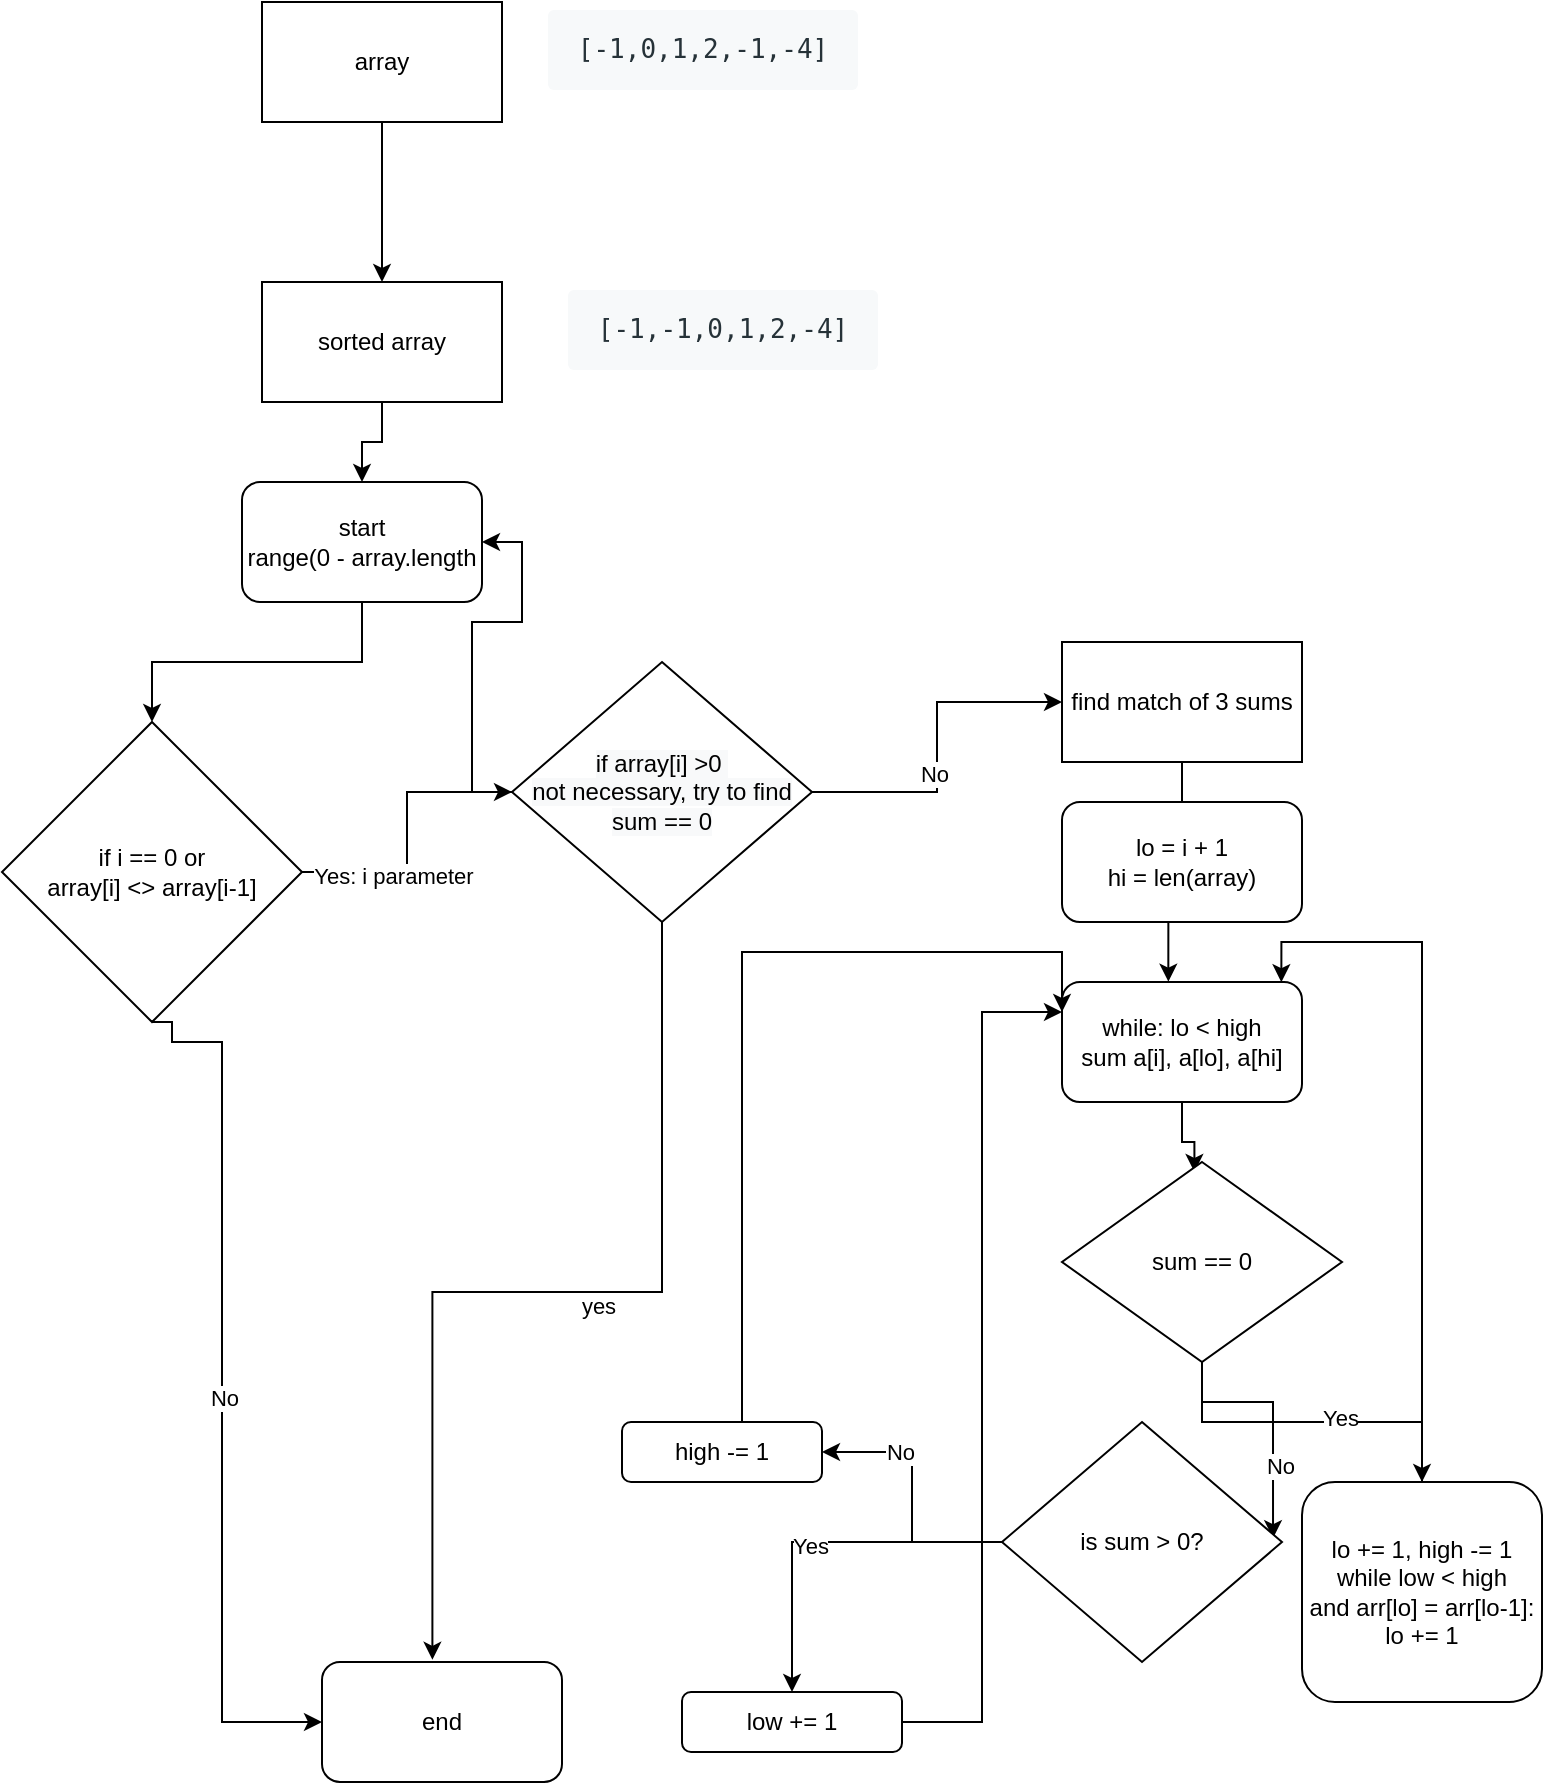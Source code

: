 <mxfile version="13.7.7" type="github">
  <diagram id="O0lDRIMXAkrLMIfufN-n" name="Page-1">
    <mxGraphModel dx="981" dy="514" grid="1" gridSize="10" guides="1" tooltips="1" connect="1" arrows="1" fold="1" page="1" pageScale="1" pageWidth="850" pageHeight="1100" math="0" shadow="0">
      <root>
        <mxCell id="0" />
        <mxCell id="1" parent="0" />
        <mxCell id="FinC79XKJ0Y0x9X4pj8Z-4" style="edgeStyle=orthogonalEdgeStyle;rounded=0;orthogonalLoop=1;jettySize=auto;html=1;entryX=0.5;entryY=0;entryDx=0;entryDy=0;" edge="1" parent="1" source="FinC79XKJ0Y0x9X4pj8Z-1" target="FinC79XKJ0Y0x9X4pj8Z-2">
          <mxGeometry relative="1" as="geometry" />
        </mxCell>
        <mxCell id="FinC79XKJ0Y0x9X4pj8Z-1" value="array" style="rounded=0;whiteSpace=wrap;html=1;" vertex="1" parent="1">
          <mxGeometry x="150" y="140" width="120" height="60" as="geometry" />
        </mxCell>
        <mxCell id="FinC79XKJ0Y0x9X4pj8Z-12" style="edgeStyle=orthogonalEdgeStyle;rounded=0;orthogonalLoop=1;jettySize=auto;html=1;exitX=0.5;exitY=1;exitDx=0;exitDy=0;entryX=0.5;entryY=0;entryDx=0;entryDy=0;" edge="1" parent="1" source="FinC79XKJ0Y0x9X4pj8Z-2" target="FinC79XKJ0Y0x9X4pj8Z-5">
          <mxGeometry relative="1" as="geometry" />
        </mxCell>
        <mxCell id="FinC79XKJ0Y0x9X4pj8Z-2" value="sorted array" style="rounded=0;whiteSpace=wrap;html=1;" vertex="1" parent="1">
          <mxGeometry x="150" y="280" width="120" height="60" as="geometry" />
        </mxCell>
        <mxCell id="FinC79XKJ0Y0x9X4pj8Z-11" style="edgeStyle=orthogonalEdgeStyle;rounded=0;orthogonalLoop=1;jettySize=auto;html=1;entryX=0.5;entryY=0;entryDx=0;entryDy=0;" edge="1" parent="1" source="FinC79XKJ0Y0x9X4pj8Z-5" target="FinC79XKJ0Y0x9X4pj8Z-7">
          <mxGeometry relative="1" as="geometry" />
        </mxCell>
        <mxCell id="FinC79XKJ0Y0x9X4pj8Z-5" value="start&lt;br&gt;range(0 - array.length" style="rounded=1;whiteSpace=wrap;html=1;" vertex="1" parent="1">
          <mxGeometry x="140" y="380" width="120" height="60" as="geometry" />
        </mxCell>
        <mxCell id="FinC79XKJ0Y0x9X4pj8Z-6" value="end" style="rounded=1;whiteSpace=wrap;html=1;" vertex="1" parent="1">
          <mxGeometry x="180" y="970" width="120" height="60" as="geometry" />
        </mxCell>
        <mxCell id="FinC79XKJ0Y0x9X4pj8Z-14" style="edgeStyle=orthogonalEdgeStyle;rounded=0;orthogonalLoop=1;jettySize=auto;html=1;entryX=0;entryY=0.5;entryDx=0;entryDy=0;" edge="1" parent="1" source="FinC79XKJ0Y0x9X4pj8Z-7" target="FinC79XKJ0Y0x9X4pj8Z-16">
          <mxGeometry relative="1" as="geometry" />
        </mxCell>
        <mxCell id="FinC79XKJ0Y0x9X4pj8Z-15" value="Yes: i parameter&amp;nbsp;" style="edgeLabel;html=1;align=center;verticalAlign=middle;resizable=0;points=[];" vertex="1" connectable="0" parent="FinC79XKJ0Y0x9X4pj8Z-14">
          <mxGeometry x="-0.356" y="-2" relative="1" as="geometry">
            <mxPoint as="offset" />
          </mxGeometry>
        </mxCell>
        <mxCell id="FinC79XKJ0Y0x9X4pj8Z-30" style="edgeStyle=orthogonalEdgeStyle;rounded=0;orthogonalLoop=1;jettySize=auto;html=1;entryX=0;entryY=0.5;entryDx=0;entryDy=0;exitX=0.5;exitY=1;exitDx=0;exitDy=0;" edge="1" parent="1" source="FinC79XKJ0Y0x9X4pj8Z-7" target="FinC79XKJ0Y0x9X4pj8Z-6">
          <mxGeometry relative="1" as="geometry">
            <Array as="points">
              <mxPoint x="105" y="650" />
              <mxPoint x="105" y="660" />
              <mxPoint x="130" y="660" />
              <mxPoint x="130" y="1000" />
            </Array>
          </mxGeometry>
        </mxCell>
        <mxCell id="FinC79XKJ0Y0x9X4pj8Z-31" value="No" style="edgeLabel;html=1;align=center;verticalAlign=middle;resizable=0;points=[];" vertex="1" connectable="0" parent="FinC79XKJ0Y0x9X4pj8Z-30">
          <mxGeometry x="0.026" y="1" relative="1" as="geometry">
            <mxPoint as="offset" />
          </mxGeometry>
        </mxCell>
        <mxCell id="FinC79XKJ0Y0x9X4pj8Z-7" value="if i == 0 or&lt;br&gt;array[i] &amp;lt;&amp;gt; array[i-1]" style="rhombus;whiteSpace=wrap;html=1;" vertex="1" parent="1">
          <mxGeometry x="20" y="500" width="150" height="150" as="geometry" />
        </mxCell>
        <mxCell id="FinC79XKJ0Y0x9X4pj8Z-34" style="edgeStyle=orthogonalEdgeStyle;rounded=0;orthogonalLoop=1;jettySize=auto;html=1;entryX=0.443;entryY=-0.003;entryDx=0;entryDy=0;entryPerimeter=0;" edge="1" parent="1" source="FinC79XKJ0Y0x9X4pj8Z-13" target="FinC79XKJ0Y0x9X4pj8Z-27">
          <mxGeometry relative="1" as="geometry" />
        </mxCell>
        <mxCell id="FinC79XKJ0Y0x9X4pj8Z-13" value="find match of 3 sums" style="rounded=0;whiteSpace=wrap;html=1;" vertex="1" parent="1">
          <mxGeometry x="550" y="460" width="120" height="60" as="geometry" />
        </mxCell>
        <mxCell id="FinC79XKJ0Y0x9X4pj8Z-21" style="edgeStyle=orthogonalEdgeStyle;rounded=0;orthogonalLoop=1;jettySize=auto;html=1;entryX=0.46;entryY=-0.018;entryDx=0;entryDy=0;entryPerimeter=0;" edge="1" parent="1" source="FinC79XKJ0Y0x9X4pj8Z-16" target="FinC79XKJ0Y0x9X4pj8Z-6">
          <mxGeometry relative="1" as="geometry" />
        </mxCell>
        <mxCell id="FinC79XKJ0Y0x9X4pj8Z-22" value="yes" style="edgeLabel;html=1;align=center;verticalAlign=middle;resizable=0;points=[];" vertex="1" connectable="0" parent="FinC79XKJ0Y0x9X4pj8Z-21">
          <mxGeometry x="-0.177" y="-20" relative="1" as="geometry">
            <mxPoint x="-18" y="27" as="offset" />
          </mxGeometry>
        </mxCell>
        <mxCell id="FinC79XKJ0Y0x9X4pj8Z-24" style="edgeStyle=orthogonalEdgeStyle;rounded=0;orthogonalLoop=1;jettySize=auto;html=1;" edge="1" parent="1" source="FinC79XKJ0Y0x9X4pj8Z-16" target="FinC79XKJ0Y0x9X4pj8Z-13">
          <mxGeometry relative="1" as="geometry" />
        </mxCell>
        <mxCell id="FinC79XKJ0Y0x9X4pj8Z-25" value="No" style="edgeLabel;html=1;align=center;verticalAlign=middle;resizable=0;points=[];" vertex="1" connectable="0" parent="FinC79XKJ0Y0x9X4pj8Z-24">
          <mxGeometry x="-0.291" y="9" relative="1" as="geometry">
            <mxPoint as="offset" />
          </mxGeometry>
        </mxCell>
        <mxCell id="FinC79XKJ0Y0x9X4pj8Z-33" style="edgeStyle=orthogonalEdgeStyle;rounded=0;orthogonalLoop=1;jettySize=auto;html=1;entryX=1;entryY=0.5;entryDx=0;entryDy=0;" edge="1" parent="1" source="FinC79XKJ0Y0x9X4pj8Z-16" target="FinC79XKJ0Y0x9X4pj8Z-5">
          <mxGeometry relative="1" as="geometry" />
        </mxCell>
        <mxCell id="FinC79XKJ0Y0x9X4pj8Z-16" value="&#xa;&#xa;&lt;span style=&quot;color: rgb(0, 0, 0); font-family: helvetica; font-size: 12px; font-style: normal; font-weight: 400; letter-spacing: normal; text-align: center; text-indent: 0px; text-transform: none; word-spacing: 0px; background-color: rgb(248, 249, 250); display: inline; float: none;&quot;&gt;if array[i] &amp;gt;0&amp;nbsp;&lt;/span&gt;&lt;br style=&quot;color: rgb(0, 0, 0); font-family: helvetica; font-size: 12px; font-style: normal; font-weight: 400; letter-spacing: normal; text-align: center; text-indent: 0px; text-transform: none; word-spacing: 0px;&quot;&gt;&lt;span style=&quot;color: rgb(0, 0, 0); font-family: helvetica; font-size: 12px; font-style: normal; font-weight: 400; letter-spacing: normal; text-align: center; text-indent: 0px; text-transform: none; word-spacing: 0px; background-color: rgb(248, 249, 250); display: inline; float: none;&quot;&gt;not necessary, try to find sum == 0&lt;/span&gt;&#xa;&#xa;" style="rhombus;whiteSpace=wrap;html=1;" vertex="1" parent="1">
          <mxGeometry x="275" y="470" width="150" height="130" as="geometry" />
        </mxCell>
        <mxCell id="FinC79XKJ0Y0x9X4pj8Z-39" style="edgeStyle=orthogonalEdgeStyle;rounded=0;orthogonalLoop=1;jettySize=auto;html=1;entryX=0.473;entryY=0.05;entryDx=0;entryDy=0;entryPerimeter=0;" edge="1" parent="1" source="FinC79XKJ0Y0x9X4pj8Z-27" target="FinC79XKJ0Y0x9X4pj8Z-35">
          <mxGeometry relative="1" as="geometry" />
        </mxCell>
        <mxCell id="FinC79XKJ0Y0x9X4pj8Z-27" value="while: lo &amp;lt; high&lt;br&gt;sum a[i], a[lo], a[hi]" style="rounded=1;whiteSpace=wrap;html=1;" vertex="1" parent="1">
          <mxGeometry x="550" y="630" width="120" height="60" as="geometry" />
        </mxCell>
        <mxCell id="FinC79XKJ0Y0x9X4pj8Z-28" value="&lt;pre style=&quot;box-sizing: border-box ; font-family: , &amp;#34;consolas&amp;#34; , &amp;#34;liberation mono&amp;#34; , &amp;#34;menlo&amp;#34; , &amp;#34;courier&amp;#34; , monospace ; font-size: 13px ; margin-top: 0px ; margin-bottom: 1em ; overflow: auto ; background: rgb(247 , 249 , 250) ; padding: 10px 15px ; color: rgb(38 , 50 , 56) ; line-height: 1.6 ; border-radius: 3px&quot;&gt;[-1,0,1,2,-1,-4]&lt;/pre&gt;" style="text;html=1;align=center;verticalAlign=middle;resizable=0;points=[];autosize=1;" vertex="1" parent="1">
          <mxGeometry x="290" y="140" width="160" height="60" as="geometry" />
        </mxCell>
        <mxCell id="FinC79XKJ0Y0x9X4pj8Z-29" value="&lt;pre style=&quot;box-sizing: border-box ; font-family: , &amp;#34;consolas&amp;#34; , &amp;#34;liberation mono&amp;#34; , &amp;#34;menlo&amp;#34; , &amp;#34;courier&amp;#34; , monospace ; font-size: 13px ; margin-top: 0px ; margin-bottom: 1em ; overflow: auto ; background: rgb(247 , 249 , 250) ; padding: 10px 15px ; color: rgb(38 , 50 , 56) ; line-height: 1.6 ; border-radius: 3px&quot;&gt;[-1,-1,0,1,2,-4]&lt;/pre&gt;" style="text;html=1;align=center;verticalAlign=middle;resizable=0;points=[];autosize=1;" vertex="1" parent="1">
          <mxGeometry x="300" y="280" width="160" height="60" as="geometry" />
        </mxCell>
        <mxCell id="FinC79XKJ0Y0x9X4pj8Z-40" style="edgeStyle=orthogonalEdgeStyle;rounded=0;orthogonalLoop=1;jettySize=auto;html=1;" edge="1" parent="1" source="FinC79XKJ0Y0x9X4pj8Z-35" target="FinC79XKJ0Y0x9X4pj8Z-38">
          <mxGeometry relative="1" as="geometry" />
        </mxCell>
        <mxCell id="FinC79XKJ0Y0x9X4pj8Z-43" value="Yes" style="edgeLabel;html=1;align=center;verticalAlign=middle;resizable=0;points=[];" vertex="1" connectable="0" parent="FinC79XKJ0Y0x9X4pj8Z-40">
          <mxGeometry x="0.16" y="2" relative="1" as="geometry">
            <mxPoint as="offset" />
          </mxGeometry>
        </mxCell>
        <mxCell id="FinC79XKJ0Y0x9X4pj8Z-41" style="edgeStyle=orthogonalEdgeStyle;rounded=0;orthogonalLoop=1;jettySize=auto;html=1;entryX=0.968;entryY=0.484;entryDx=0;entryDy=0;entryPerimeter=0;" edge="1" parent="1" source="FinC79XKJ0Y0x9X4pj8Z-35" target="FinC79XKJ0Y0x9X4pj8Z-37">
          <mxGeometry relative="1" as="geometry" />
        </mxCell>
        <mxCell id="FinC79XKJ0Y0x9X4pj8Z-42" value="No" style="edgeLabel;html=1;align=center;verticalAlign=middle;resizable=0;points=[];" vertex="1" connectable="0" parent="FinC79XKJ0Y0x9X4pj8Z-41">
          <mxGeometry x="0.416" y="3" relative="1" as="geometry">
            <mxPoint as="offset" />
          </mxGeometry>
        </mxCell>
        <mxCell id="FinC79XKJ0Y0x9X4pj8Z-35" value="sum == 0" style="rhombus;whiteSpace=wrap;html=1;" vertex="1" parent="1">
          <mxGeometry x="550" y="720" width="140" height="100" as="geometry" />
        </mxCell>
        <mxCell id="FinC79XKJ0Y0x9X4pj8Z-47" style="edgeStyle=orthogonalEdgeStyle;rounded=0;orthogonalLoop=1;jettySize=auto;html=1;entryX=0.5;entryY=0;entryDx=0;entryDy=0;" edge="1" parent="1" source="FinC79XKJ0Y0x9X4pj8Z-37" target="FinC79XKJ0Y0x9X4pj8Z-45">
          <mxGeometry relative="1" as="geometry" />
        </mxCell>
        <mxCell id="FinC79XKJ0Y0x9X4pj8Z-49" value="Yes" style="edgeLabel;html=1;align=center;verticalAlign=middle;resizable=0;points=[];" vertex="1" connectable="0" parent="FinC79XKJ0Y0x9X4pj8Z-47">
          <mxGeometry x="0.07" y="2" relative="1" as="geometry">
            <mxPoint as="offset" />
          </mxGeometry>
        </mxCell>
        <mxCell id="FinC79XKJ0Y0x9X4pj8Z-48" style="edgeStyle=orthogonalEdgeStyle;rounded=0;orthogonalLoop=1;jettySize=auto;html=1;entryX=1;entryY=0.5;entryDx=0;entryDy=0;" edge="1" parent="1" source="FinC79XKJ0Y0x9X4pj8Z-37" target="FinC79XKJ0Y0x9X4pj8Z-44">
          <mxGeometry relative="1" as="geometry" />
        </mxCell>
        <mxCell id="FinC79XKJ0Y0x9X4pj8Z-50" value="No" style="edgeLabel;html=1;align=center;verticalAlign=middle;resizable=0;points=[];" vertex="1" connectable="0" parent="FinC79XKJ0Y0x9X4pj8Z-48">
          <mxGeometry x="0.43" relative="1" as="geometry">
            <mxPoint as="offset" />
          </mxGeometry>
        </mxCell>
        <mxCell id="FinC79XKJ0Y0x9X4pj8Z-37" value="is sum &amp;gt; 0?" style="rhombus;whiteSpace=wrap;html=1;" vertex="1" parent="1">
          <mxGeometry x="520" y="850" width="140" height="120" as="geometry" />
        </mxCell>
        <mxCell id="FinC79XKJ0Y0x9X4pj8Z-55" style="edgeStyle=orthogonalEdgeStyle;rounded=0;orthogonalLoop=1;jettySize=auto;html=1;entryX=0.914;entryY=0.002;entryDx=0;entryDy=0;entryPerimeter=0;" edge="1" parent="1" source="FinC79XKJ0Y0x9X4pj8Z-38" target="FinC79XKJ0Y0x9X4pj8Z-27">
          <mxGeometry relative="1" as="geometry" />
        </mxCell>
        <mxCell id="FinC79XKJ0Y0x9X4pj8Z-38" value="lo += 1, high -= 1&lt;br&gt;while low &amp;lt; high &lt;br&gt;and arr[lo] = arr[lo-1]:&lt;br&gt;lo += 1" style="rounded=1;whiteSpace=wrap;html=1;" vertex="1" parent="1">
          <mxGeometry x="670" y="880" width="120" height="110" as="geometry" />
        </mxCell>
        <mxCell id="FinC79XKJ0Y0x9X4pj8Z-52" style="edgeStyle=orthogonalEdgeStyle;rounded=0;orthogonalLoop=1;jettySize=auto;html=1;entryX=0;entryY=0.25;entryDx=0;entryDy=0;" edge="1" parent="1" source="FinC79XKJ0Y0x9X4pj8Z-44" target="FinC79XKJ0Y0x9X4pj8Z-27">
          <mxGeometry relative="1" as="geometry">
            <Array as="points">
              <mxPoint x="390" y="615" />
            </Array>
          </mxGeometry>
        </mxCell>
        <mxCell id="FinC79XKJ0Y0x9X4pj8Z-44" value="high -= 1" style="rounded=1;whiteSpace=wrap;html=1;" vertex="1" parent="1">
          <mxGeometry x="330" y="850" width="100" height="30" as="geometry" />
        </mxCell>
        <mxCell id="FinC79XKJ0Y0x9X4pj8Z-51" style="edgeStyle=orthogonalEdgeStyle;rounded=0;orthogonalLoop=1;jettySize=auto;html=1;entryX=0;entryY=0.25;entryDx=0;entryDy=0;" edge="1" parent="1" source="FinC79XKJ0Y0x9X4pj8Z-45" target="FinC79XKJ0Y0x9X4pj8Z-27">
          <mxGeometry relative="1" as="geometry" />
        </mxCell>
        <mxCell id="FinC79XKJ0Y0x9X4pj8Z-45" value="low += 1" style="rounded=1;whiteSpace=wrap;html=1;" vertex="1" parent="1">
          <mxGeometry x="360" y="985" width="110" height="30" as="geometry" />
        </mxCell>
        <mxCell id="FinC79XKJ0Y0x9X4pj8Z-53" value="lo = i + 1&lt;br&gt;hi = len(array)" style="rounded=1;whiteSpace=wrap;html=1;" vertex="1" parent="1">
          <mxGeometry x="550" y="540" width="120" height="60" as="geometry" />
        </mxCell>
      </root>
    </mxGraphModel>
  </diagram>
</mxfile>
